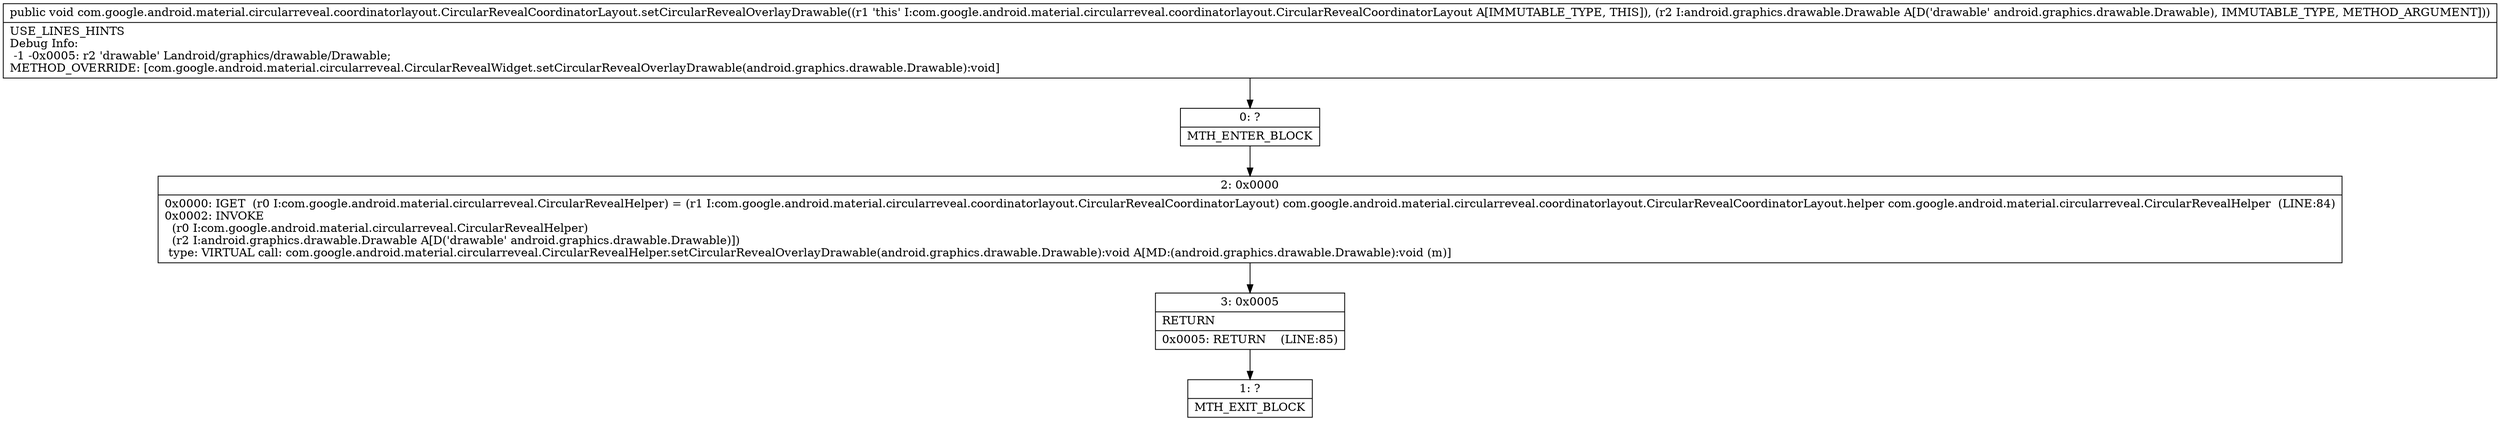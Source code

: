 digraph "CFG forcom.google.android.material.circularreveal.coordinatorlayout.CircularRevealCoordinatorLayout.setCircularRevealOverlayDrawable(Landroid\/graphics\/drawable\/Drawable;)V" {
Node_0 [shape=record,label="{0\:\ ?|MTH_ENTER_BLOCK\l}"];
Node_2 [shape=record,label="{2\:\ 0x0000|0x0000: IGET  (r0 I:com.google.android.material.circularreveal.CircularRevealHelper) = (r1 I:com.google.android.material.circularreveal.coordinatorlayout.CircularRevealCoordinatorLayout) com.google.android.material.circularreveal.coordinatorlayout.CircularRevealCoordinatorLayout.helper com.google.android.material.circularreveal.CircularRevealHelper  (LINE:84)\l0x0002: INVOKE  \l  (r0 I:com.google.android.material.circularreveal.CircularRevealHelper)\l  (r2 I:android.graphics.drawable.Drawable A[D('drawable' android.graphics.drawable.Drawable)])\l type: VIRTUAL call: com.google.android.material.circularreveal.CircularRevealHelper.setCircularRevealOverlayDrawable(android.graphics.drawable.Drawable):void A[MD:(android.graphics.drawable.Drawable):void (m)]\l}"];
Node_3 [shape=record,label="{3\:\ 0x0005|RETURN\l|0x0005: RETURN    (LINE:85)\l}"];
Node_1 [shape=record,label="{1\:\ ?|MTH_EXIT_BLOCK\l}"];
MethodNode[shape=record,label="{public void com.google.android.material.circularreveal.coordinatorlayout.CircularRevealCoordinatorLayout.setCircularRevealOverlayDrawable((r1 'this' I:com.google.android.material.circularreveal.coordinatorlayout.CircularRevealCoordinatorLayout A[IMMUTABLE_TYPE, THIS]), (r2 I:android.graphics.drawable.Drawable A[D('drawable' android.graphics.drawable.Drawable), IMMUTABLE_TYPE, METHOD_ARGUMENT]))  | USE_LINES_HINTS\lDebug Info:\l  \-1 \-0x0005: r2 'drawable' Landroid\/graphics\/drawable\/Drawable;\lMETHOD_OVERRIDE: [com.google.android.material.circularreveal.CircularRevealWidget.setCircularRevealOverlayDrawable(android.graphics.drawable.Drawable):void]\l}"];
MethodNode -> Node_0;Node_0 -> Node_2;
Node_2 -> Node_3;
Node_3 -> Node_1;
}

